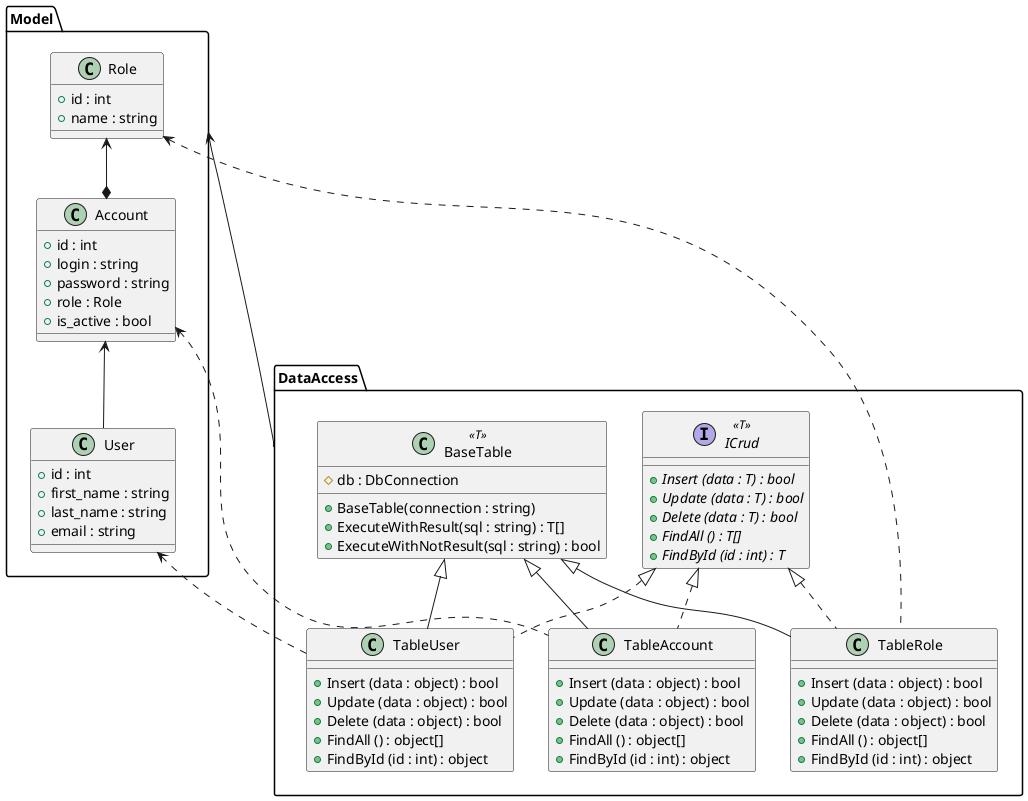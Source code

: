 ﻿@startuml
'https://plantuml.com/class-diagram
package Model {
    class Role {
        + id : int
        + name : string
    }
    
    Role <--* Account
    class Account {
        + id : int
        + login : string
        + password : string
        + role : Role
        + is_active : bool
    }
    
    Account <-- User
    class User {
        + id : int
        + first_name : string
        + last_name : string
        + email : string
    }
}

Model <-- DataAccess
package DataAccess {
    interface ICrud<<T>> {
        + {abstract} Insert (data : T) : bool
        + {abstract} Update (data : T) : bool
        + {abstract} Delete (data : T) : bool
        + {abstract} FindAll () : T[]
        + {abstract} FindById (id : int) : T
    }
    
    class BaseTable<<T>> {
        # db : DbConnection
        + BaseTable(connection : string)
        + ExecuteWithResult(sql : string) : T[]        
        + ExecuteWithNotResult(sql : string) : bool        
    }
    
    Role <.. TableRole
    ICrud <|.. TableRole
    BaseTable <|-- TableRole
    class TableRole {
        + Insert (data : object) : bool
        + Update (data : object) : bool
        + Delete (data : object) : bool
        + FindAll () : object[]
        + FindById (id : int) : object
    }
    
    Account <.. TableAccount
    ICrud <|.. TableAccount
    BaseTable <|-- TableAccount
    class TableAccount {
        + Insert (data : object) : bool
        + Update (data : object) : bool
        + Delete (data : object) : bool
        + FindAll () : object[]
        + FindById (id : int) : object
    }
    
    User <.. TableUser
    ICrud <|.. TableUser
    BaseTable <|-- TableUser
    class TableUser {
        + Insert (data : object) : bool
        + Update (data : object) : bool
        + Delete (data : object) : bool
        + FindAll () : object[]
        + FindById (id : int) : object
    }
}


@enduml